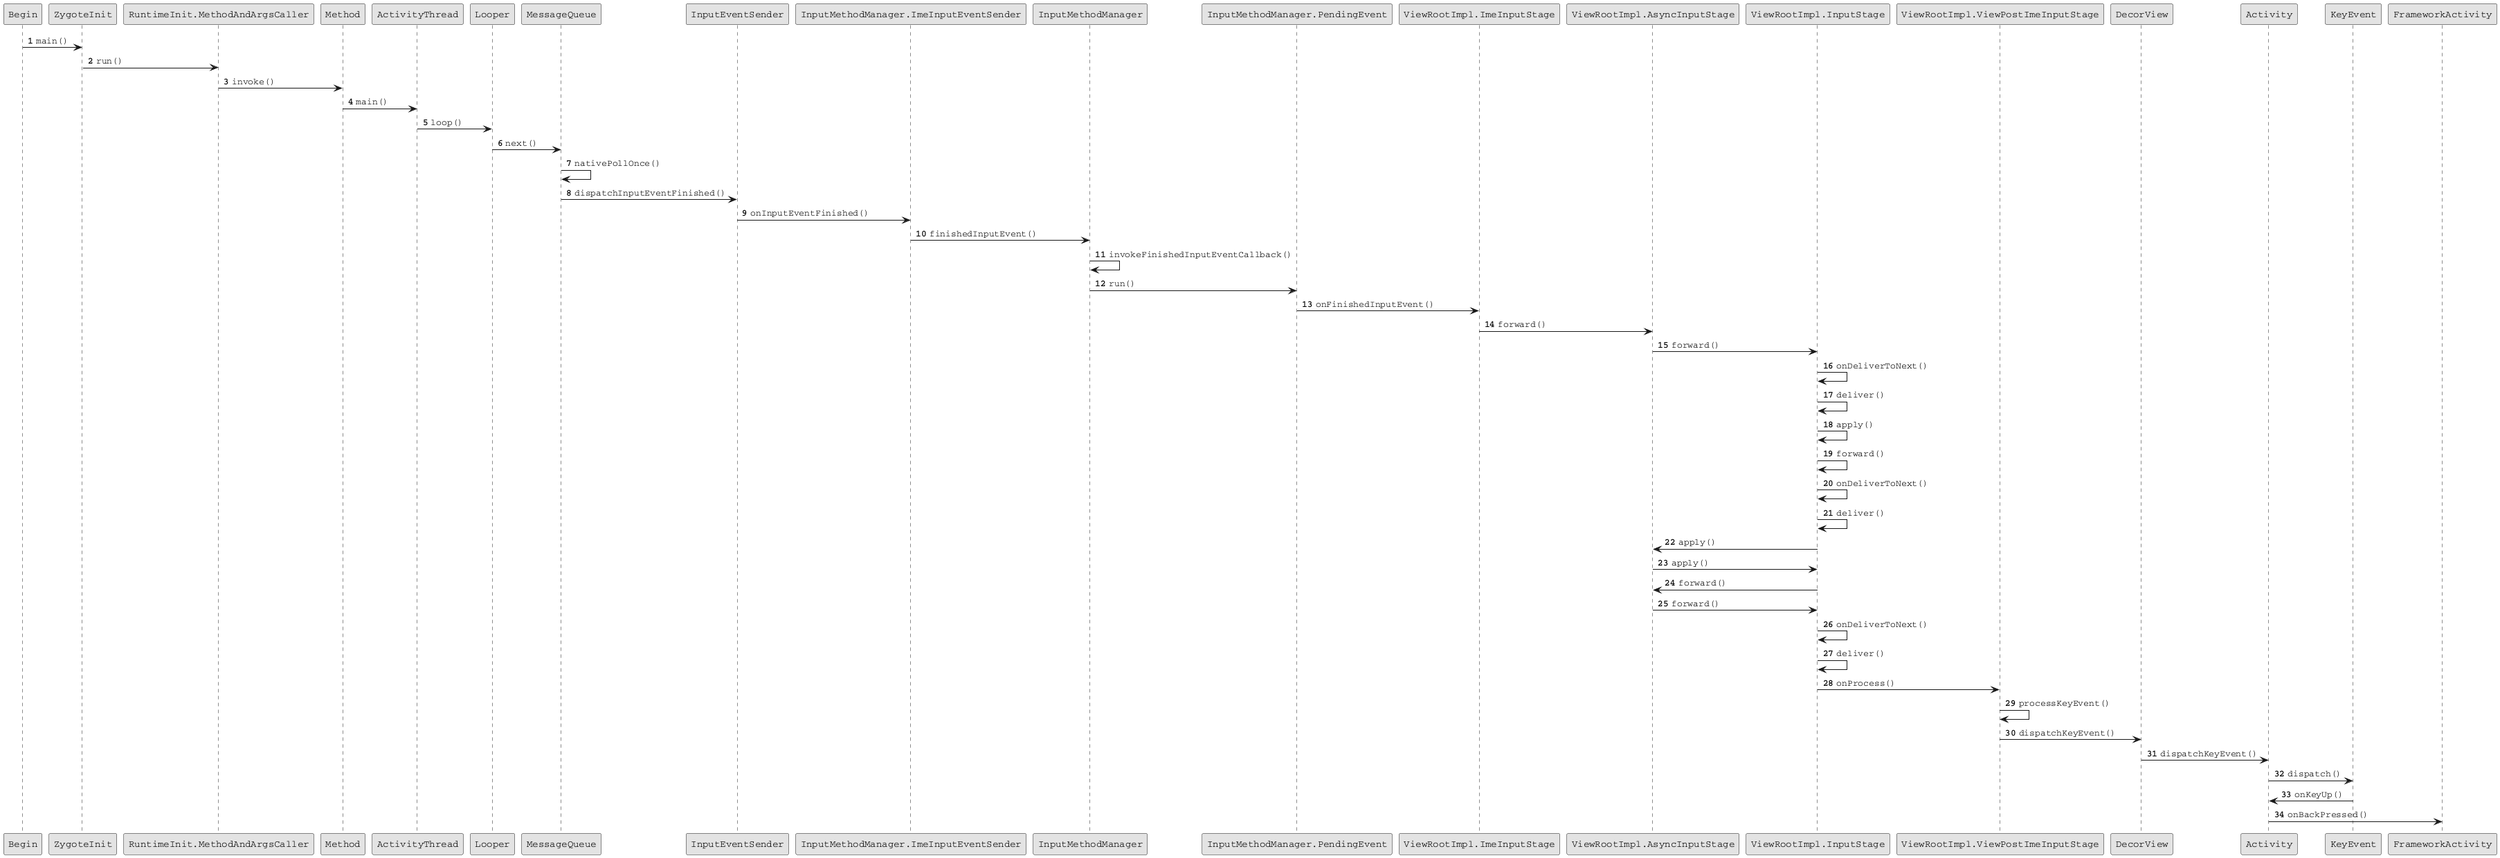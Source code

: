@startuml
autonumber
skinparam defaultFontName Courier
skinparam monochrome true
Begin->ZygoteInit:main()
ZygoteInit->RuntimeInit.MethodAndArgsCaller:run()
RuntimeInit.MethodAndArgsCaller->Method:invoke()
Method->ActivityThread:main()
ActivityThread->Looper:loop()
Looper->MessageQueue:next()
MessageQueue->MessageQueue:nativePollOnce()
MessageQueue->InputEventSender:dispatchInputEventFinished()
InputEventSender->InputMethodManager.ImeInputEventSender:onInputEventFinished()
InputMethodManager.ImeInputEventSender->InputMethodManager:finishedInputEvent()
InputMethodManager->InputMethodManager:invokeFinishedInputEventCallback()
InputMethodManager->InputMethodManager.PendingEvent:run()
InputMethodManager.PendingEvent->ViewRootImpl.ImeInputStage:onFinishedInputEvent()
ViewRootImpl.ImeInputStage->ViewRootImpl.AsyncInputStage:forward()
ViewRootImpl.AsyncInputStage->ViewRootImpl.InputStage:forward()
ViewRootImpl.InputStage->ViewRootImpl.InputStage:onDeliverToNext()
ViewRootImpl.InputStage->ViewRootImpl.InputStage:deliver()
ViewRootImpl.InputStage->ViewRootImpl.InputStage:apply()
ViewRootImpl.InputStage->ViewRootImpl.InputStage:forward()
ViewRootImpl.InputStage->ViewRootImpl.InputStage:onDeliverToNext()
ViewRootImpl.InputStage->ViewRootImpl.InputStage:deliver()
ViewRootImpl.InputStage->ViewRootImpl.AsyncInputStage:apply()
ViewRootImpl.AsyncInputStage->ViewRootImpl.InputStage:apply()
ViewRootImpl.InputStage->ViewRootImpl.AsyncInputStage:forward()
ViewRootImpl.AsyncInputStage->ViewRootImpl.InputStage:forward()
ViewRootImpl.InputStage->ViewRootImpl.InputStage:onDeliverToNext()
ViewRootImpl.InputStage->ViewRootImpl.InputStage:deliver()
ViewRootImpl.InputStage->ViewRootImpl.ViewPostImeInputStage:onProcess()
ViewRootImpl.ViewPostImeInputStage->ViewRootImpl.ViewPostImeInputStage:processKeyEvent()
ViewRootImpl.ViewPostImeInputStage->DecorView:dispatchKeyEvent()
DecorView->Activity:dispatchKeyEvent()
Activity->KeyEvent:dispatch()
KeyEvent->Activity:onKeyUp()
Activity->FrameworkActivity:onBackPressed()
@enduml